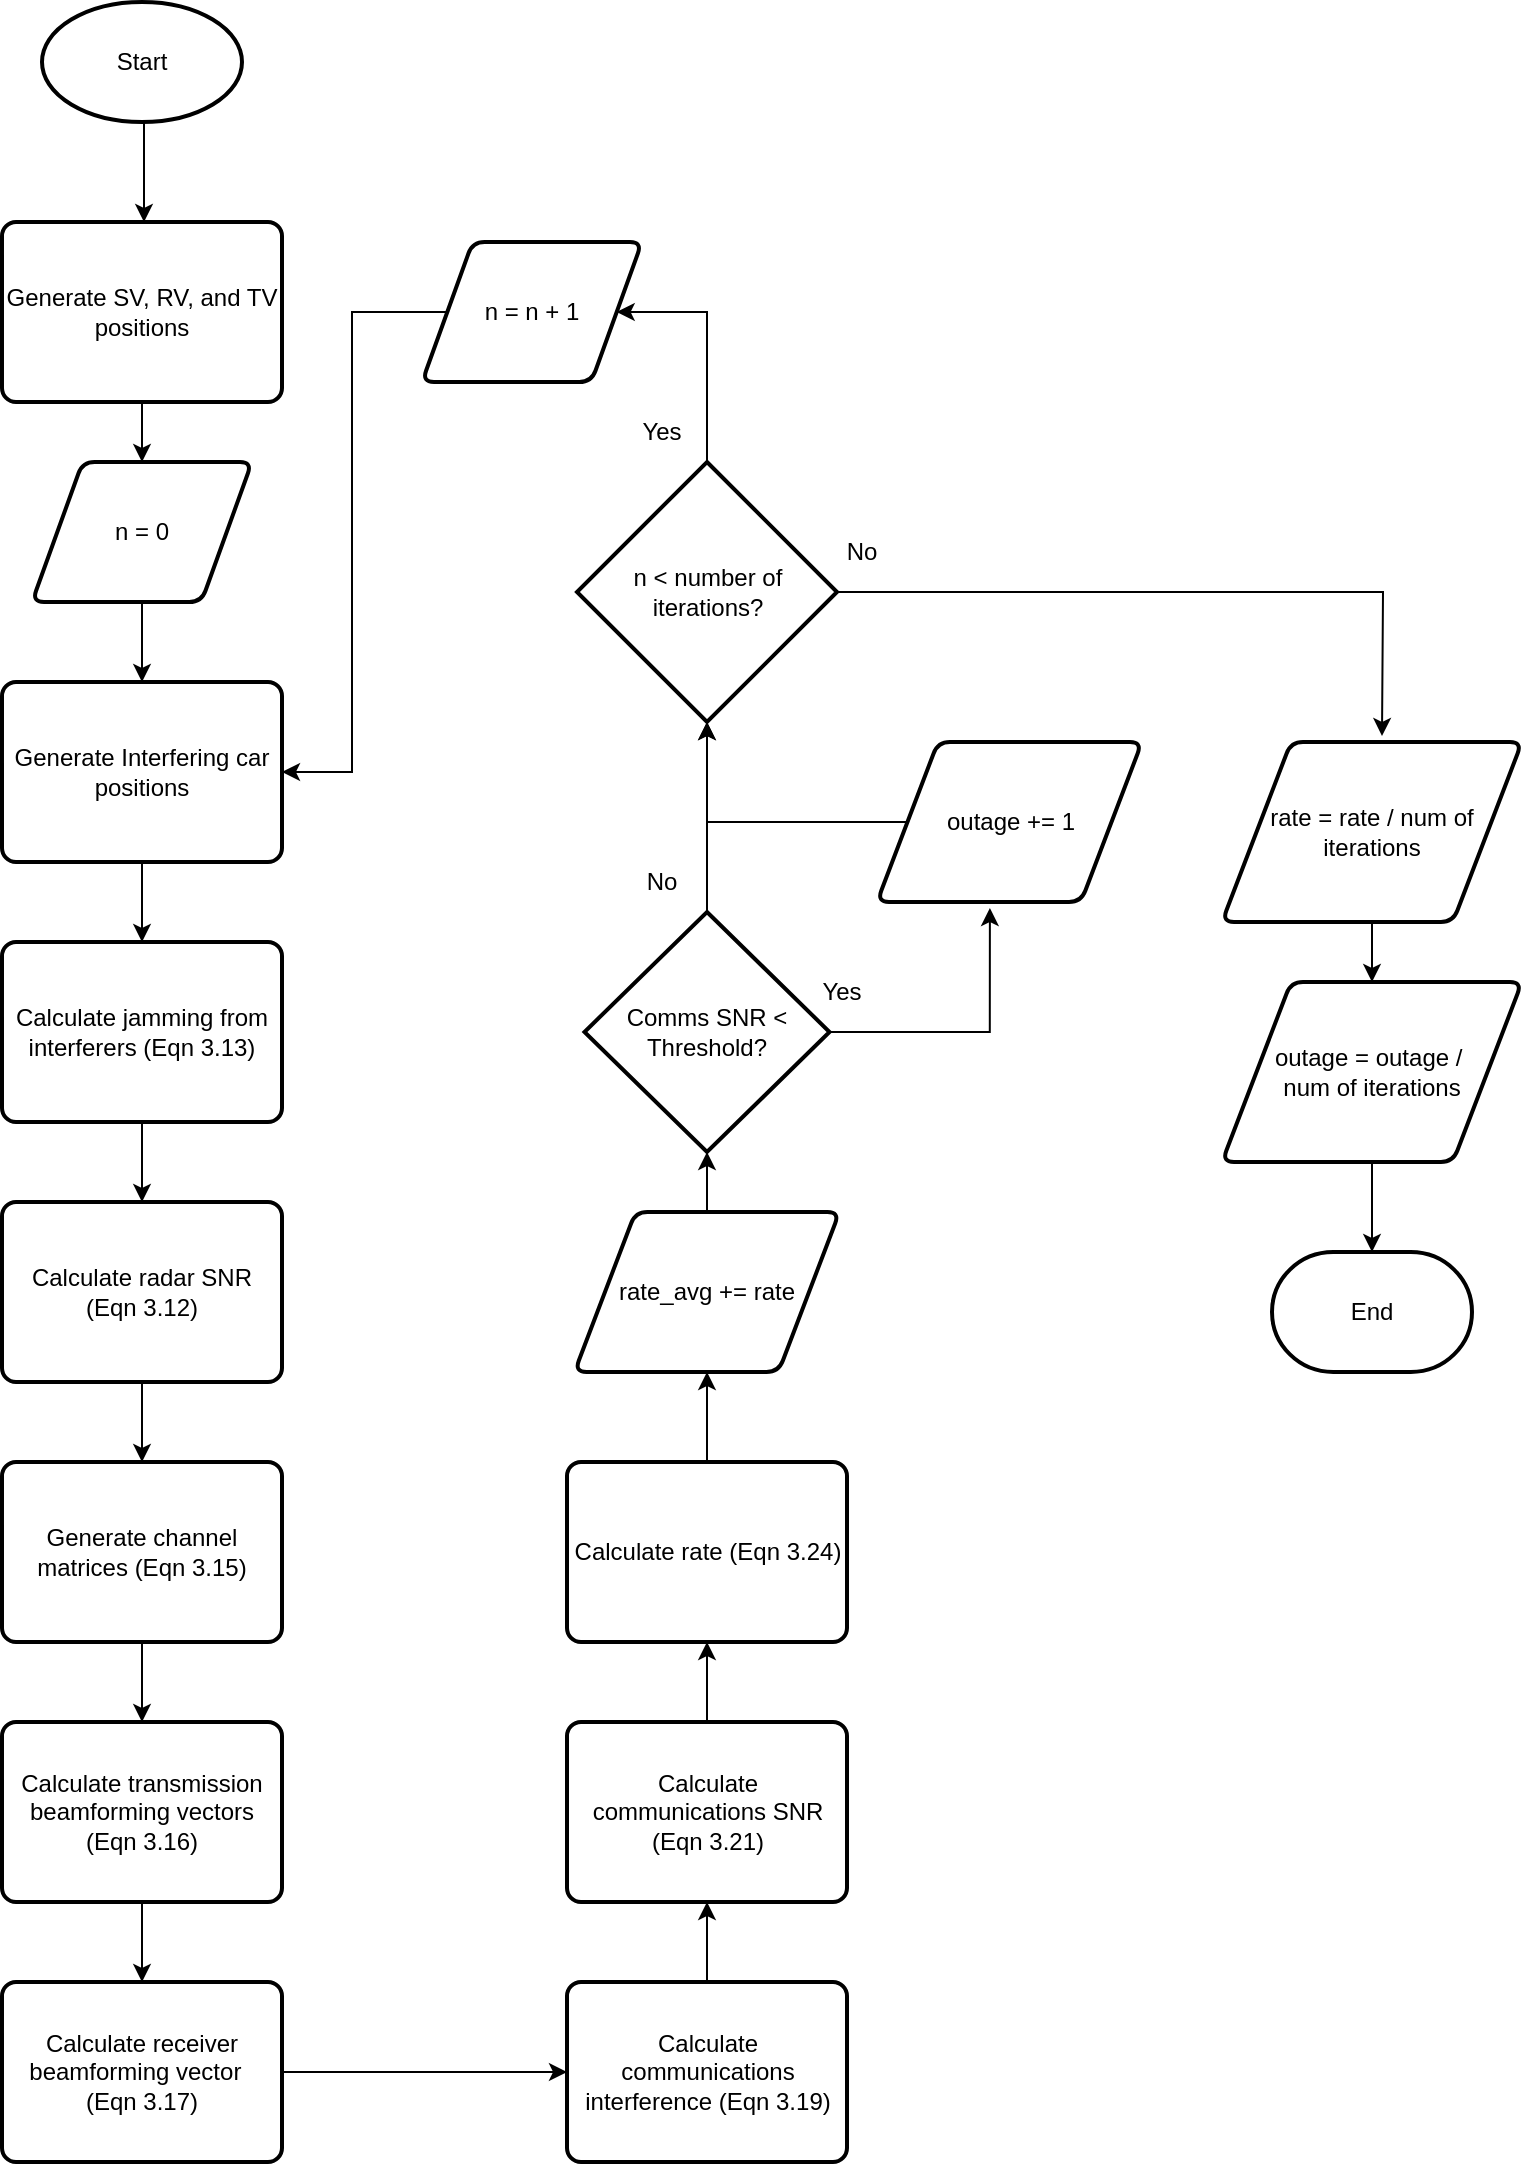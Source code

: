 <mxfile version="26.1.0">
  <diagram id="C5RBs43oDa-KdzZeNtuy" name="Page-1">
    <mxGraphModel dx="1050" dy="558" grid="1" gridSize="10" guides="1" tooltips="1" connect="1" arrows="1" fold="1" page="1" pageScale="1" pageWidth="2339" pageHeight="3300" math="0" shadow="0">
      <root>
        <mxCell id="WIyWlLk6GJQsqaUBKTNV-0" />
        <mxCell id="WIyWlLk6GJQsqaUBKTNV-1" parent="WIyWlLk6GJQsqaUBKTNV-0" />
        <mxCell id="7X7xDU8sSw3hCWhuAl5D-3" value="End" style="strokeWidth=2;html=1;shape=mxgraph.flowchart.terminator;whiteSpace=wrap;" parent="WIyWlLk6GJQsqaUBKTNV-1" vertex="1">
          <mxGeometry x="785" y="685" width="100" height="60" as="geometry" />
        </mxCell>
        <mxCell id="bRIotqGKPQWsoxMnXWnC-6" value="" style="edgeStyle=orthogonalEdgeStyle;rounded=0;orthogonalLoop=1;jettySize=auto;html=1;" parent="WIyWlLk6GJQsqaUBKTNV-1" edge="1">
          <mxGeometry relative="1" as="geometry">
            <mxPoint x="221" y="120" as="sourcePoint" />
            <mxPoint x="221" y="170" as="targetPoint" />
          </mxGeometry>
        </mxCell>
        <mxCell id="7X7xDU8sSw3hCWhuAl5D-4" value="Start" style="strokeWidth=2;html=1;shape=mxgraph.flowchart.start_1;whiteSpace=wrap;" parent="WIyWlLk6GJQsqaUBKTNV-1" vertex="1">
          <mxGeometry x="170" y="60" width="100" height="60" as="geometry" />
        </mxCell>
        <mxCell id="bRIotqGKPQWsoxMnXWnC-0" value="Generate SV, RV, and TV positions" style="rounded=1;whiteSpace=wrap;html=1;absoluteArcSize=1;arcSize=14;strokeWidth=2;" parent="WIyWlLk6GJQsqaUBKTNV-1" vertex="1">
          <mxGeometry x="150" y="170" width="140" height="90" as="geometry" />
        </mxCell>
        <mxCell id="bRIotqGKPQWsoxMnXWnC-3" value="n &amp;lt; number of iterations?" style="strokeWidth=2;html=1;shape=mxgraph.flowchart.decision;whiteSpace=wrap;" parent="WIyWlLk6GJQsqaUBKTNV-1" vertex="1">
          <mxGeometry x="437.5" y="290" width="130" height="130" as="geometry" />
        </mxCell>
        <mxCell id="bRIotqGKPQWsoxMnXWnC-4" value="n = n + 1" style="shape=parallelogram;html=1;strokeWidth=2;perimeter=parallelogramPerimeter;whiteSpace=wrap;rounded=1;arcSize=12;size=0.23;" parent="WIyWlLk6GJQsqaUBKTNV-1" vertex="1">
          <mxGeometry x="360" y="180" width="110" height="70" as="geometry" />
        </mxCell>
        <mxCell id="bRIotqGKPQWsoxMnXWnC-5" value="n = 0" style="shape=parallelogram;html=1;strokeWidth=2;perimeter=parallelogramPerimeter;whiteSpace=wrap;rounded=1;arcSize=12;size=0.23;" parent="WIyWlLk6GJQsqaUBKTNV-1" vertex="1">
          <mxGeometry x="165" y="290" width="110" height="70" as="geometry" />
        </mxCell>
        <mxCell id="bRIotqGKPQWsoxMnXWnC-8" value="" style="edgeStyle=orthogonalEdgeStyle;rounded=0;orthogonalLoop=1;jettySize=auto;html=1;exitX=0.5;exitY=1;exitDx=0;exitDy=0;entryX=0.5;entryY=0;entryDx=0;entryDy=0;" parent="WIyWlLk6GJQsqaUBKTNV-1" source="bRIotqGKPQWsoxMnXWnC-0" target="bRIotqGKPQWsoxMnXWnC-5" edge="1">
          <mxGeometry relative="1" as="geometry">
            <mxPoint x="220" y="390" as="sourcePoint" />
            <mxPoint x="240" y="190" as="targetPoint" />
          </mxGeometry>
        </mxCell>
        <mxCell id="bRIotqGKPQWsoxMnXWnC-10" value="Yes" style="text;html=1;align=center;verticalAlign=middle;whiteSpace=wrap;rounded=0;" parent="WIyWlLk6GJQsqaUBKTNV-1" vertex="1">
          <mxGeometry x="450" y="260" width="60" height="30" as="geometry" />
        </mxCell>
        <mxCell id="bRIotqGKPQWsoxMnXWnC-13" value="" style="edgeStyle=orthogonalEdgeStyle;rounded=0;orthogonalLoop=1;jettySize=auto;html=1;exitX=1;exitY=0.5;exitDx=0;exitDy=0;exitPerimeter=0;" parent="WIyWlLk6GJQsqaUBKTNV-1" source="bRIotqGKPQWsoxMnXWnC-3" edge="1">
          <mxGeometry relative="1" as="geometry">
            <mxPoint x="620" y="230" as="sourcePoint" />
            <mxPoint x="840" y="427" as="targetPoint" />
          </mxGeometry>
        </mxCell>
        <mxCell id="bRIotqGKPQWsoxMnXWnC-17" value="Generate Interfering car positions" style="rounded=1;whiteSpace=wrap;html=1;absoluteArcSize=1;arcSize=14;strokeWidth=2;" parent="WIyWlLk6GJQsqaUBKTNV-1" vertex="1">
          <mxGeometry x="150" y="400" width="140" height="90" as="geometry" />
        </mxCell>
        <mxCell id="bRIotqGKPQWsoxMnXWnC-18" value="" style="edgeStyle=orthogonalEdgeStyle;rounded=0;orthogonalLoop=1;jettySize=auto;html=1;exitX=0.5;exitY=1;exitDx=0;exitDy=0;entryX=0.5;entryY=0;entryDx=0;entryDy=0;" parent="WIyWlLk6GJQsqaUBKTNV-1" source="bRIotqGKPQWsoxMnXWnC-5" target="bRIotqGKPQWsoxMnXWnC-17" edge="1">
          <mxGeometry relative="1" as="geometry">
            <mxPoint x="230" y="400" as="sourcePoint" />
            <mxPoint x="230" y="440" as="targetPoint" />
          </mxGeometry>
        </mxCell>
        <mxCell id="bRIotqGKPQWsoxMnXWnC-19" value="" style="edgeStyle=orthogonalEdgeStyle;rounded=0;orthogonalLoop=1;jettySize=auto;html=1;exitX=0;exitY=0.5;exitDx=0;exitDy=0;entryX=1;entryY=0.5;entryDx=0;entryDy=0;" parent="WIyWlLk6GJQsqaUBKTNV-1" source="bRIotqGKPQWsoxMnXWnC-4" target="bRIotqGKPQWsoxMnXWnC-17" edge="1">
          <mxGeometry relative="1" as="geometry">
            <mxPoint x="240" y="410" as="sourcePoint" />
            <mxPoint x="560" y="620" as="targetPoint" />
          </mxGeometry>
        </mxCell>
        <mxCell id="bRIotqGKPQWsoxMnXWnC-20" value="No" style="text;html=1;align=center;verticalAlign=middle;whiteSpace=wrap;rounded=0;" parent="WIyWlLk6GJQsqaUBKTNV-1" vertex="1">
          <mxGeometry x="550" y="320" width="60" height="30" as="geometry" />
        </mxCell>
        <mxCell id="bRIotqGKPQWsoxMnXWnC-22" value="Calculate jamming from interferers (Eqn 3.13)" style="rounded=1;whiteSpace=wrap;html=1;absoluteArcSize=1;arcSize=14;strokeWidth=2;" parent="WIyWlLk6GJQsqaUBKTNV-1" vertex="1">
          <mxGeometry x="150" y="530" width="140" height="90" as="geometry" />
        </mxCell>
        <mxCell id="bRIotqGKPQWsoxMnXWnC-23" value="Calculate radar SNR (Eqn 3.12)" style="rounded=1;whiteSpace=wrap;html=1;absoluteArcSize=1;arcSize=14;strokeWidth=2;" parent="WIyWlLk6GJQsqaUBKTNV-1" vertex="1">
          <mxGeometry x="150" y="660" width="140" height="90" as="geometry" />
        </mxCell>
        <mxCell id="bRIotqGKPQWsoxMnXWnC-24" value="&lt;div&gt;Generate channel matrices (Eqn 3.15)&lt;/div&gt;" style="rounded=1;whiteSpace=wrap;html=1;absoluteArcSize=1;arcSize=14;strokeWidth=2;" parent="WIyWlLk6GJQsqaUBKTNV-1" vertex="1">
          <mxGeometry x="150" y="790" width="140" height="90" as="geometry" />
        </mxCell>
        <mxCell id="bRIotqGKPQWsoxMnXWnC-25" value="Calculate transmission beamforming vectors (Eqn 3.16)" style="rounded=1;whiteSpace=wrap;html=1;absoluteArcSize=1;arcSize=14;strokeWidth=2;" parent="WIyWlLk6GJQsqaUBKTNV-1" vertex="1">
          <mxGeometry x="150" y="920" width="140" height="90" as="geometry" />
        </mxCell>
        <mxCell id="bRIotqGKPQWsoxMnXWnC-26" value="Calculate communications SNR (Eqn 3.21)" style="rounded=1;whiteSpace=wrap;html=1;absoluteArcSize=1;arcSize=14;strokeWidth=2;" parent="WIyWlLk6GJQsqaUBKTNV-1" vertex="1">
          <mxGeometry x="432.5" y="920" width="140" height="90" as="geometry" />
        </mxCell>
        <mxCell id="bRIotqGKPQWsoxMnXWnC-27" value="Calculate rate (Eqn 3.24)" style="rounded=1;whiteSpace=wrap;html=1;absoluteArcSize=1;arcSize=14;strokeWidth=2;" parent="WIyWlLk6GJQsqaUBKTNV-1" vertex="1">
          <mxGeometry x="432.5" y="790" width="140" height="90" as="geometry" />
        </mxCell>
        <mxCell id="bRIotqGKPQWsoxMnXWnC-29" value="Comms SNR &amp;lt; Threshold?" style="strokeWidth=2;html=1;shape=mxgraph.flowchart.decision;whiteSpace=wrap;" parent="WIyWlLk6GJQsqaUBKTNV-1" vertex="1">
          <mxGeometry x="441.25" y="515" width="122.5" height="120" as="geometry" />
        </mxCell>
        <mxCell id="bRIotqGKPQWsoxMnXWnC-30" value="rate_avg += rate" style="shape=parallelogram;html=1;strokeWidth=2;perimeter=parallelogramPerimeter;whiteSpace=wrap;rounded=1;arcSize=12;size=0.23;" parent="WIyWlLk6GJQsqaUBKTNV-1" vertex="1">
          <mxGeometry x="436.25" y="665" width="132.5" height="80" as="geometry" />
        </mxCell>
        <mxCell id="bRIotqGKPQWsoxMnXWnC-31" value="Yes" style="text;html=1;align=center;verticalAlign=middle;whiteSpace=wrap;rounded=0;" parent="WIyWlLk6GJQsqaUBKTNV-1" vertex="1">
          <mxGeometry x="540" y="540" width="60" height="30" as="geometry" />
        </mxCell>
        <mxCell id="bRIotqGKPQWsoxMnXWnC-32" value="No" style="text;html=1;align=center;verticalAlign=middle;whiteSpace=wrap;rounded=0;" parent="WIyWlLk6GJQsqaUBKTNV-1" vertex="1">
          <mxGeometry x="450" y="485" width="60" height="30" as="geometry" />
        </mxCell>
        <mxCell id="bRIotqGKPQWsoxMnXWnC-33" value="" style="edgeStyle=orthogonalEdgeStyle;rounded=0;orthogonalLoop=1;jettySize=auto;html=1;exitX=0.5;exitY=1;exitDx=0;exitDy=0;entryX=0.5;entryY=0;entryDx=0;entryDy=0;" parent="WIyWlLk6GJQsqaUBKTNV-1" source="bRIotqGKPQWsoxMnXWnC-17" target="bRIotqGKPQWsoxMnXWnC-22" edge="1">
          <mxGeometry relative="1" as="geometry">
            <mxPoint x="230" y="370" as="sourcePoint" />
            <mxPoint x="230" y="410" as="targetPoint" />
          </mxGeometry>
        </mxCell>
        <mxCell id="bRIotqGKPQWsoxMnXWnC-34" value="" style="edgeStyle=orthogonalEdgeStyle;rounded=0;orthogonalLoop=1;jettySize=auto;html=1;exitX=0.5;exitY=1;exitDx=0;exitDy=0;entryX=0.5;entryY=0;entryDx=0;entryDy=0;" parent="WIyWlLk6GJQsqaUBKTNV-1" source="bRIotqGKPQWsoxMnXWnC-22" target="bRIotqGKPQWsoxMnXWnC-23" edge="1">
          <mxGeometry relative="1" as="geometry">
            <mxPoint x="240" y="380" as="sourcePoint" />
            <mxPoint x="240" y="420" as="targetPoint" />
          </mxGeometry>
        </mxCell>
        <mxCell id="bRIotqGKPQWsoxMnXWnC-35" value="" style="edgeStyle=orthogonalEdgeStyle;rounded=0;orthogonalLoop=1;jettySize=auto;html=1;exitX=0.5;exitY=1;exitDx=0;exitDy=0;entryX=0.5;entryY=0;entryDx=0;entryDy=0;" parent="WIyWlLk6GJQsqaUBKTNV-1" source="bRIotqGKPQWsoxMnXWnC-23" target="bRIotqGKPQWsoxMnXWnC-24" edge="1">
          <mxGeometry relative="1" as="geometry">
            <mxPoint x="250" y="390" as="sourcePoint" />
            <mxPoint x="250" y="430" as="targetPoint" />
          </mxGeometry>
        </mxCell>
        <mxCell id="bRIotqGKPQWsoxMnXWnC-36" value="" style="edgeStyle=orthogonalEdgeStyle;rounded=0;orthogonalLoop=1;jettySize=auto;html=1;exitX=0.5;exitY=1;exitDx=0;exitDy=0;entryX=0.5;entryY=0;entryDx=0;entryDy=0;" parent="WIyWlLk6GJQsqaUBKTNV-1" source="bRIotqGKPQWsoxMnXWnC-24" target="bRIotqGKPQWsoxMnXWnC-25" edge="1">
          <mxGeometry relative="1" as="geometry">
            <mxPoint x="260" y="400" as="sourcePoint" />
            <mxPoint x="260" y="440" as="targetPoint" />
          </mxGeometry>
        </mxCell>
        <mxCell id="bRIotqGKPQWsoxMnXWnC-38" value="" style="edgeStyle=orthogonalEdgeStyle;rounded=0;orthogonalLoop=1;jettySize=auto;html=1;exitX=0.5;exitY=0;exitDx=0;exitDy=0;entryX=0.5;entryY=1;entryDx=0;entryDy=0;" parent="WIyWlLk6GJQsqaUBKTNV-1" source="bRIotqGKPQWsoxMnXWnC-26" target="bRIotqGKPQWsoxMnXWnC-27" edge="1">
          <mxGeometry relative="1" as="geometry">
            <mxPoint x="280" y="420" as="sourcePoint" />
            <mxPoint x="280" y="460" as="targetPoint" />
          </mxGeometry>
        </mxCell>
        <mxCell id="bRIotqGKPQWsoxMnXWnC-39" value="" style="edgeStyle=orthogonalEdgeStyle;rounded=0;orthogonalLoop=1;jettySize=auto;html=1;exitX=0.5;exitY=0;exitDx=0;exitDy=0;entryX=0.5;entryY=1;entryDx=0;entryDy=0;" parent="WIyWlLk6GJQsqaUBKTNV-1" source="bRIotqGKPQWsoxMnXWnC-27" target="bRIotqGKPQWsoxMnXWnC-30" edge="1">
          <mxGeometry relative="1" as="geometry">
            <mxPoint x="290" y="430" as="sourcePoint" />
            <mxPoint x="290" y="470" as="targetPoint" />
          </mxGeometry>
        </mxCell>
        <mxCell id="bRIotqGKPQWsoxMnXWnC-40" value="" style="edgeStyle=orthogonalEdgeStyle;rounded=0;orthogonalLoop=1;jettySize=auto;html=1;exitX=0.5;exitY=0;exitDx=0;exitDy=0;entryX=0.5;entryY=1;entryDx=0;entryDy=0;entryPerimeter=0;" parent="WIyWlLk6GJQsqaUBKTNV-1" source="bRIotqGKPQWsoxMnXWnC-30" target="bRIotqGKPQWsoxMnXWnC-29" edge="1">
          <mxGeometry relative="1" as="geometry">
            <mxPoint x="300" y="440" as="sourcePoint" />
            <mxPoint x="420" y="650" as="targetPoint" />
          </mxGeometry>
        </mxCell>
        <mxCell id="bRIotqGKPQWsoxMnXWnC-41" value="outage += 1" style="shape=parallelogram;html=1;strokeWidth=2;perimeter=parallelogramPerimeter;whiteSpace=wrap;rounded=1;arcSize=12;size=0.23;" parent="WIyWlLk6GJQsqaUBKTNV-1" vertex="1">
          <mxGeometry x="587.5" y="430" width="132.5" height="80" as="geometry" />
        </mxCell>
        <mxCell id="bRIotqGKPQWsoxMnXWnC-42" value="" style="edgeStyle=orthogonalEdgeStyle;rounded=0;orthogonalLoop=1;jettySize=auto;html=1;exitX=1;exitY=0.5;exitDx=0;exitDy=0;entryX=0.426;entryY=1.038;entryDx=0;entryDy=0;entryPerimeter=0;exitPerimeter=0;" parent="WIyWlLk6GJQsqaUBKTNV-1" source="bRIotqGKPQWsoxMnXWnC-29" target="bRIotqGKPQWsoxMnXWnC-41" edge="1">
          <mxGeometry relative="1" as="geometry">
            <mxPoint x="513" y="675" as="sourcePoint" />
            <mxPoint x="513" y="645" as="targetPoint" />
          </mxGeometry>
        </mxCell>
        <mxCell id="bRIotqGKPQWsoxMnXWnC-44" value="" style="edgeStyle=orthogonalEdgeStyle;rounded=0;orthogonalLoop=1;jettySize=auto;html=1;exitX=0.5;exitY=0;exitDx=0;exitDy=0;entryX=1;entryY=0.5;entryDx=0;entryDy=0;exitPerimeter=0;" parent="WIyWlLk6GJQsqaUBKTNV-1" source="bRIotqGKPQWsoxMnXWnC-3" target="bRIotqGKPQWsoxMnXWnC-4" edge="1">
          <mxGeometry relative="1" as="geometry">
            <mxPoint x="383" y="225" as="sourcePoint" />
            <mxPoint x="300" y="455" as="targetPoint" />
            <Array as="points">
              <mxPoint x="503" y="215" />
            </Array>
          </mxGeometry>
        </mxCell>
        <mxCell id="bRIotqGKPQWsoxMnXWnC-45" value="" style="edgeStyle=orthogonalEdgeStyle;rounded=0;orthogonalLoop=1;jettySize=auto;html=1;exitX=0;exitY=0.5;exitDx=0;exitDy=0;entryX=0.5;entryY=1;entryDx=0;entryDy=0;entryPerimeter=0;" parent="WIyWlLk6GJQsqaUBKTNV-1" source="bRIotqGKPQWsoxMnXWnC-41" target="bRIotqGKPQWsoxMnXWnC-3" edge="1">
          <mxGeometry relative="1" as="geometry">
            <mxPoint x="513" y="300" as="sourcePoint" />
            <mxPoint x="467" y="225" as="targetPoint" />
            <Array as="points">
              <mxPoint x="503" y="470" />
            </Array>
          </mxGeometry>
        </mxCell>
        <mxCell id="bRIotqGKPQWsoxMnXWnC-47" value="" style="edgeStyle=orthogonalEdgeStyle;rounded=0;orthogonalLoop=1;jettySize=auto;html=1;exitX=0.5;exitY=0;exitDx=0;exitDy=0;entryX=0.5;entryY=1;entryDx=0;entryDy=0;exitPerimeter=0;entryPerimeter=0;" parent="WIyWlLk6GJQsqaUBKTNV-1" source="bRIotqGKPQWsoxMnXWnC-29" target="bRIotqGKPQWsoxMnXWnC-3" edge="1">
          <mxGeometry relative="1" as="geometry">
            <mxPoint x="383" y="225" as="sourcePoint" />
            <mxPoint x="300" y="455" as="targetPoint" />
          </mxGeometry>
        </mxCell>
        <mxCell id="bRIotqGKPQWsoxMnXWnC-48" value="rate = rate / num of iterations" style="shape=parallelogram;html=1;strokeWidth=2;perimeter=parallelogramPerimeter;whiteSpace=wrap;rounded=1;arcSize=12;size=0.23;" parent="WIyWlLk6GJQsqaUBKTNV-1" vertex="1">
          <mxGeometry x="760" y="430" width="150" height="90" as="geometry" />
        </mxCell>
        <mxCell id="bRIotqGKPQWsoxMnXWnC-49" value="&lt;div&gt;outage = outage /&amp;nbsp;&lt;/div&gt;&lt;div&gt;num of iterations&lt;/div&gt;" style="shape=parallelogram;html=1;strokeWidth=2;perimeter=parallelogramPerimeter;whiteSpace=wrap;rounded=1;arcSize=12;size=0.23;" parent="WIyWlLk6GJQsqaUBKTNV-1" vertex="1">
          <mxGeometry x="760" y="550" width="150" height="90" as="geometry" />
        </mxCell>
        <mxCell id="bRIotqGKPQWsoxMnXWnC-50" value="" style="edgeStyle=orthogonalEdgeStyle;rounded=0;orthogonalLoop=1;jettySize=auto;html=1;exitX=0.5;exitY=1;exitDx=0;exitDy=0;entryX=0.5;entryY=0;entryDx=0;entryDy=0;" parent="WIyWlLk6GJQsqaUBKTNV-1" source="bRIotqGKPQWsoxMnXWnC-48" target="bRIotqGKPQWsoxMnXWnC-49" edge="1">
          <mxGeometry relative="1" as="geometry">
            <mxPoint x="578" y="365" as="sourcePoint" />
            <mxPoint x="836" y="437" as="targetPoint" />
          </mxGeometry>
        </mxCell>
        <mxCell id="bRIotqGKPQWsoxMnXWnC-51" value="" style="edgeStyle=orthogonalEdgeStyle;rounded=0;orthogonalLoop=1;jettySize=auto;html=1;entryX=0.5;entryY=0;entryDx=0;entryDy=0;entryPerimeter=0;exitX=0.5;exitY=1;exitDx=0;exitDy=0;" parent="WIyWlLk6GJQsqaUBKTNV-1" source="bRIotqGKPQWsoxMnXWnC-49" target="7X7xDU8sSw3hCWhuAl5D-3" edge="1">
          <mxGeometry relative="1" as="geometry">
            <mxPoint x="830" y="643" as="sourcePoint" />
            <mxPoint x="846" y="447" as="targetPoint" />
          </mxGeometry>
        </mxCell>
        <mxCell id="PgE1Ij5J5_6sW6s_IULB-0" value="Calculate receiver beamforming vector &amp;nbsp; (Eqn 3.17)" style="rounded=1;whiteSpace=wrap;html=1;absoluteArcSize=1;arcSize=14;strokeWidth=2;" vertex="1" parent="WIyWlLk6GJQsqaUBKTNV-1">
          <mxGeometry x="150" y="1050" width="140" height="90" as="geometry" />
        </mxCell>
        <mxCell id="PgE1Ij5J5_6sW6s_IULB-1" value="Calculate communications interference (Eqn 3.19)" style="rounded=1;whiteSpace=wrap;html=1;absoluteArcSize=1;arcSize=14;strokeWidth=2;" vertex="1" parent="WIyWlLk6GJQsqaUBKTNV-1">
          <mxGeometry x="432.5" y="1050" width="140" height="90" as="geometry" />
        </mxCell>
        <mxCell id="PgE1Ij5J5_6sW6s_IULB-2" value="" style="edgeStyle=orthogonalEdgeStyle;rounded=0;orthogonalLoop=1;jettySize=auto;html=1;exitX=1;exitY=0.5;exitDx=0;exitDy=0;entryX=0;entryY=0.5;entryDx=0;entryDy=0;" edge="1" parent="WIyWlLk6GJQsqaUBKTNV-1" source="PgE1Ij5J5_6sW6s_IULB-0" target="PgE1Ij5J5_6sW6s_IULB-1">
          <mxGeometry relative="1" as="geometry">
            <mxPoint x="290" y="965" as="sourcePoint" />
            <mxPoint x="390" y="1060" as="targetPoint" />
          </mxGeometry>
        </mxCell>
        <mxCell id="PgE1Ij5J5_6sW6s_IULB-3" value="" style="edgeStyle=orthogonalEdgeStyle;rounded=0;orthogonalLoop=1;jettySize=auto;html=1;exitX=0.5;exitY=1;exitDx=0;exitDy=0;entryX=0.5;entryY=0;entryDx=0;entryDy=0;" edge="1" parent="WIyWlLk6GJQsqaUBKTNV-1" source="bRIotqGKPQWsoxMnXWnC-25" target="PgE1Ij5J5_6sW6s_IULB-0">
          <mxGeometry relative="1" as="geometry">
            <mxPoint x="300" y="975" as="sourcePoint" />
            <mxPoint x="443" y="975" as="targetPoint" />
          </mxGeometry>
        </mxCell>
        <mxCell id="PgE1Ij5J5_6sW6s_IULB-4" value="" style="edgeStyle=orthogonalEdgeStyle;rounded=0;orthogonalLoop=1;jettySize=auto;html=1;exitX=0.5;exitY=0;exitDx=0;exitDy=0;entryX=0.5;entryY=1;entryDx=0;entryDy=0;" edge="1" parent="WIyWlLk6GJQsqaUBKTNV-1" source="PgE1Ij5J5_6sW6s_IULB-1" target="bRIotqGKPQWsoxMnXWnC-26">
          <mxGeometry relative="1" as="geometry">
            <mxPoint x="310" y="985" as="sourcePoint" />
            <mxPoint x="453" y="985" as="targetPoint" />
          </mxGeometry>
        </mxCell>
      </root>
    </mxGraphModel>
  </diagram>
</mxfile>
